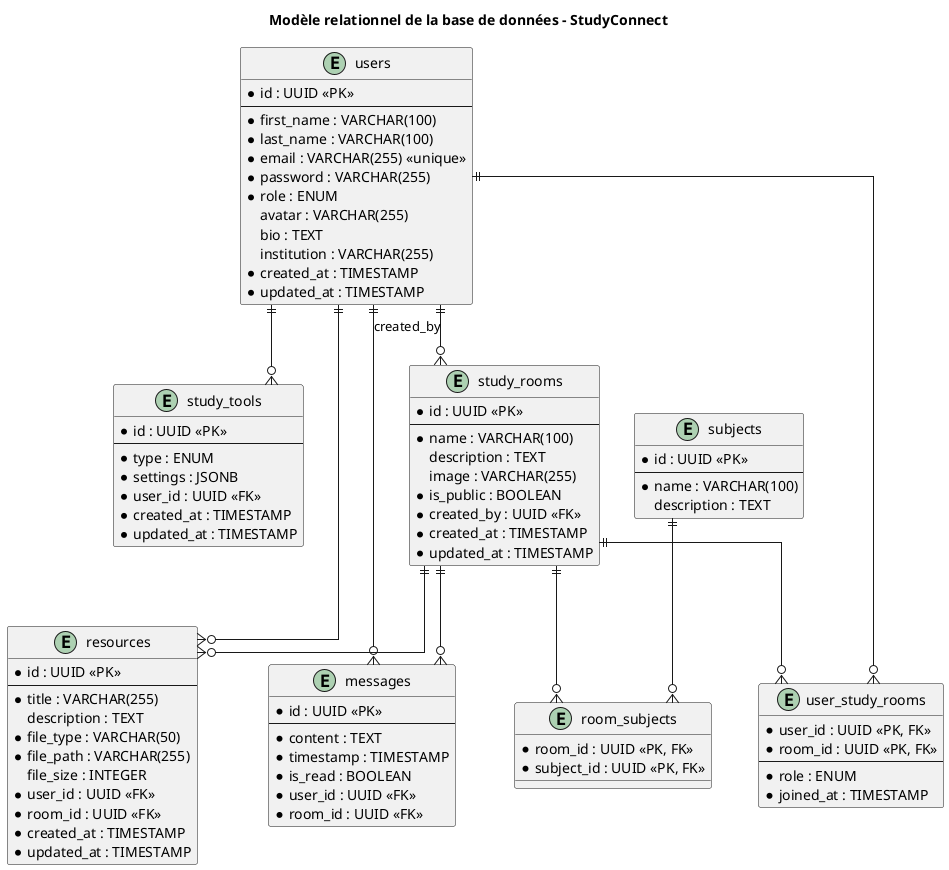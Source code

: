 @startuml chapterIII_db_relational
skinparam backgroundColor white
skinparam linetype ortho
skinparam monochrome false
skinparam packageStyle rectangle
skinparam shadowing false
skinparam defaultFontName Arial

title Modèle relationnel de la base de données - StudyConnect

entity "users" as users {
  *id : UUID <<PK>>
  --
  *first_name : VARCHAR(100)
  *last_name : VARCHAR(100)
  *email : VARCHAR(255) <<unique>>
  *password : VARCHAR(255)
  *role : ENUM
  avatar : VARCHAR(255)
  bio : TEXT
  institution : VARCHAR(255)
  *created_at : TIMESTAMP
  *updated_at : TIMESTAMP
}

entity "study_rooms" as rooms {
  *id : UUID <<PK>>
  --
  *name : VARCHAR(100)
  description : TEXT
  image : VARCHAR(255)
  *is_public : BOOLEAN
  *created_by : UUID <<FK>>
  *created_at : TIMESTAMP
  *updated_at : TIMESTAMP
}

entity "resources" as resources {
  *id : UUID <<PK>>
  --
  *title : VARCHAR(255)
  description : TEXT
  *file_type : VARCHAR(50)
  *file_path : VARCHAR(255)
  file_size : INTEGER
  *user_id : UUID <<FK>>
  *room_id : UUID <<FK>>
  *created_at : TIMESTAMP
  *updated_at : TIMESTAMP
}

entity "messages" as messages {
  *id : UUID <<PK>>
  --
  *content : TEXT
  *timestamp : TIMESTAMP
  *is_read : BOOLEAN
  *user_id : UUID <<FK>>
  *room_id : UUID <<FK>>
}

entity "subjects" as subjects {
  *id : UUID <<PK>>
  --
  *name : VARCHAR(100)
  description : TEXT
}

entity "study_tools" as tools {
  *id : UUID <<PK>>
  --
  *type : ENUM
  *settings : JSONB
  *user_id : UUID <<FK>>
  *created_at : TIMESTAMP
  *updated_at : TIMESTAMP
}

entity "user_study_rooms" as user_rooms {
  *user_id : UUID <<PK, FK>>
  *room_id : UUID <<PK, FK>>
  --
  *role : ENUM
  *joined_at : TIMESTAMP
}

entity "room_subjects" as room_subjects {
  *room_id : UUID <<PK, FK>>
  *subject_id : UUID <<PK, FK>>
}

users ||--o{ rooms : created_by
users ||--o{ user_rooms
rooms ||--o{ user_rooms
users ||--o{ resources
rooms ||--o{ resources
users ||--o{ messages
rooms ||--o{ messages
rooms ||--o{ room_subjects
subjects ||--o{ room_subjects
users ||--o{ tools

@enduml 